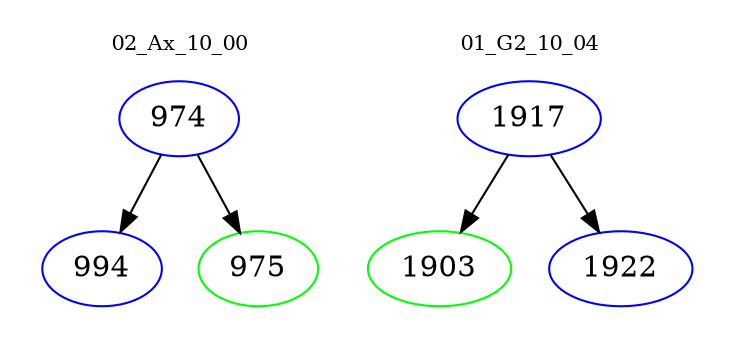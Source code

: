 digraph{
subgraph cluster_0 {
color = white
label = "02_Ax_10_00";
fontsize=10;
T0_974 [label="974", color="blue"]
T0_974 -> T0_994 [color="black"]
T0_994 [label="994", color="blue"]
T0_974 -> T0_975 [color="black"]
T0_975 [label="975", color="green"]
}
subgraph cluster_1 {
color = white
label = "01_G2_10_04";
fontsize=10;
T1_1917 [label="1917", color="blue"]
T1_1917 -> T1_1903 [color="black"]
T1_1903 [label="1903", color="green"]
T1_1917 -> T1_1922 [color="black"]
T1_1922 [label="1922", color="blue"]
}
}
